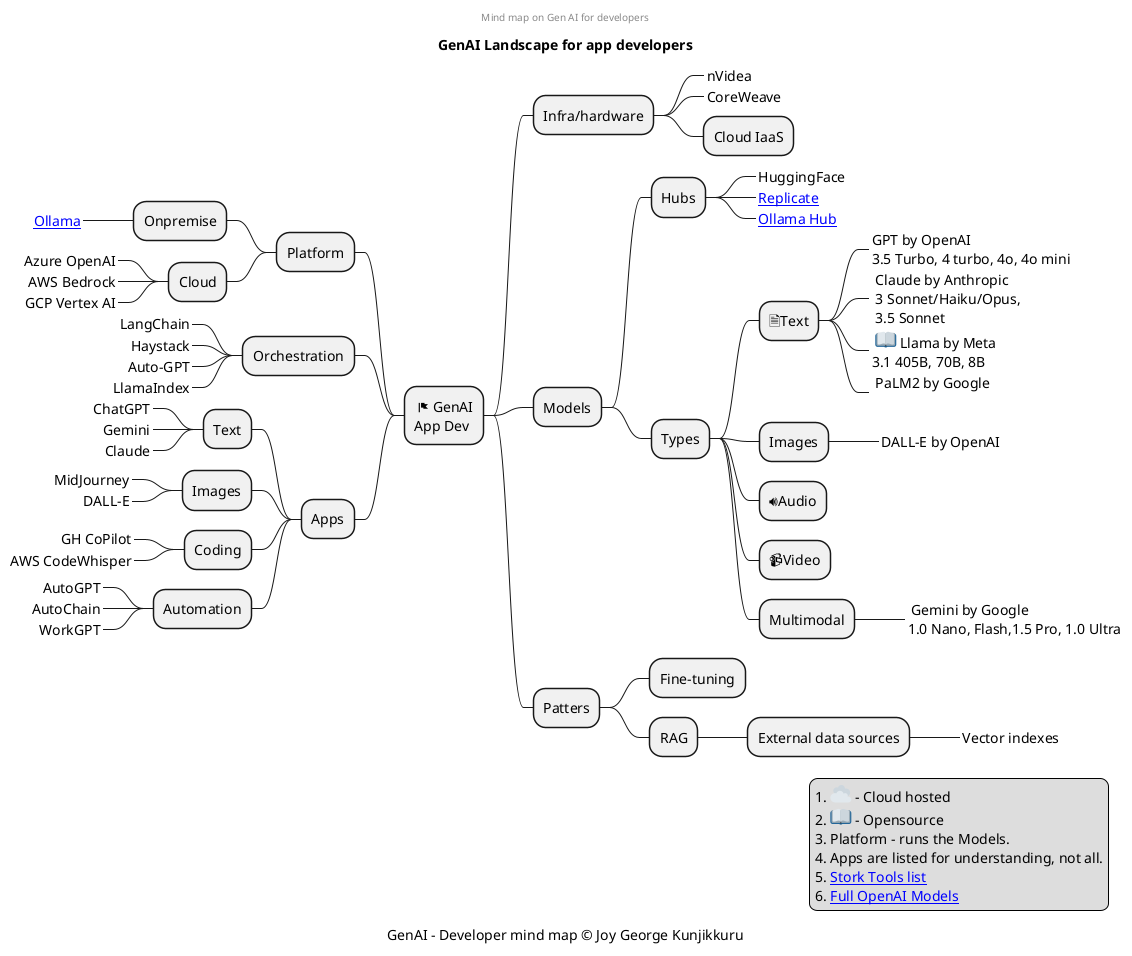 @startmindmap
center header
Mind map on Gen AI for developers 
endheader
title GenAI Landscape for app developers
*: <&flag> GenAI 
App Dev;
left side
** Platform
*** Onpremise
****_ [[https://ollama.com/ Ollama]]
*** Cloud
****_ Azure OpenAI
****_ AWS Bedrock
****_ GCP Vertex AI
** Orchestration
***_ LangChain
***_ Haystack
***_ Auto-GPT
***_ LlamaIndex
** Apps
*** Text
****_ ChatGPT
****_ Gemini
****_ Claude
*** Images
****_ MidJourney
****_ DALL-E
*** Coding
****_ GH CoPilot
****_ AWS CodeWhisper
*** Automation
****_ AutoGPT
****_ AutoChain
****_ WorkGPT

right side
** Infra/hardware
***_ nVidea
***_ CoreWeave
*** Cloud IaaS
** Models
*** Hubs
****_ HuggingFace
****_ [[https://replicate.com/ Replicate]]
****_ [[https://openwebui.com/ Ollama Hub]]
*** Types
**** 🗎Text
*****_:GPT by OpenAI
3.5 Turbo, 4 turbo, 4o, 4o mini;
*****_: Claude by Anthropic
 3 Sonnet/Haiku/Opus,
 3.5 Sonnet;
*****_: <:book:> Llama by Meta
3.1 405B, 70B, 8B ;
*****_: PaLM2 by Google
;
**** Images
*****_ DALL-E by OpenAI
**** 🔊Audio
**** 📹Video
**** Multimodal
*****_: Gemini by Google
1.0 Nano, Flash,1.5 Pro, 1.0 Ultra;
** Patters
*** Fine-tuning
*** RAG
**** External data sources
*****_ Vector indexes

legend right
# <:cloud:> - Cloud hosted
# <:book:> - Opensource
# Platform - runs the Models.
# Apps are listed for understanding, not all.
# [[https://www.stork.ai/ Stork Tools list]]
# [[https://platform.openai.com/docs/models/models-overview Full OpenAI Models]]
endlegend

caption GenAI - Developer mind map © Joy George Kunjikkuru

@endmindmap
